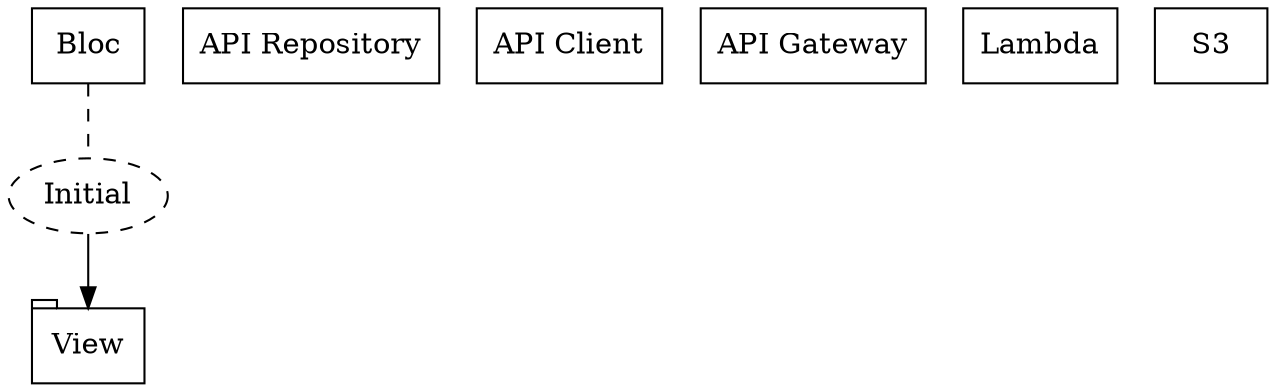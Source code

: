 digraph Page1 {
node [shape=rect];
    subgraph "Local Machine" {
        View [shape = tab];
        Bloc;
        "API Repository";
        "API Client";
        subgraph "Bloc States" {
            Initial [shape = oval, style = dashed];
        }
    }
    subgraph AWS {
        "API Gateway";
        Lambda;
        S3;
    }
    Bloc -> Initial [style = dashed, arrowhead = none];
    Initial -> View;
}